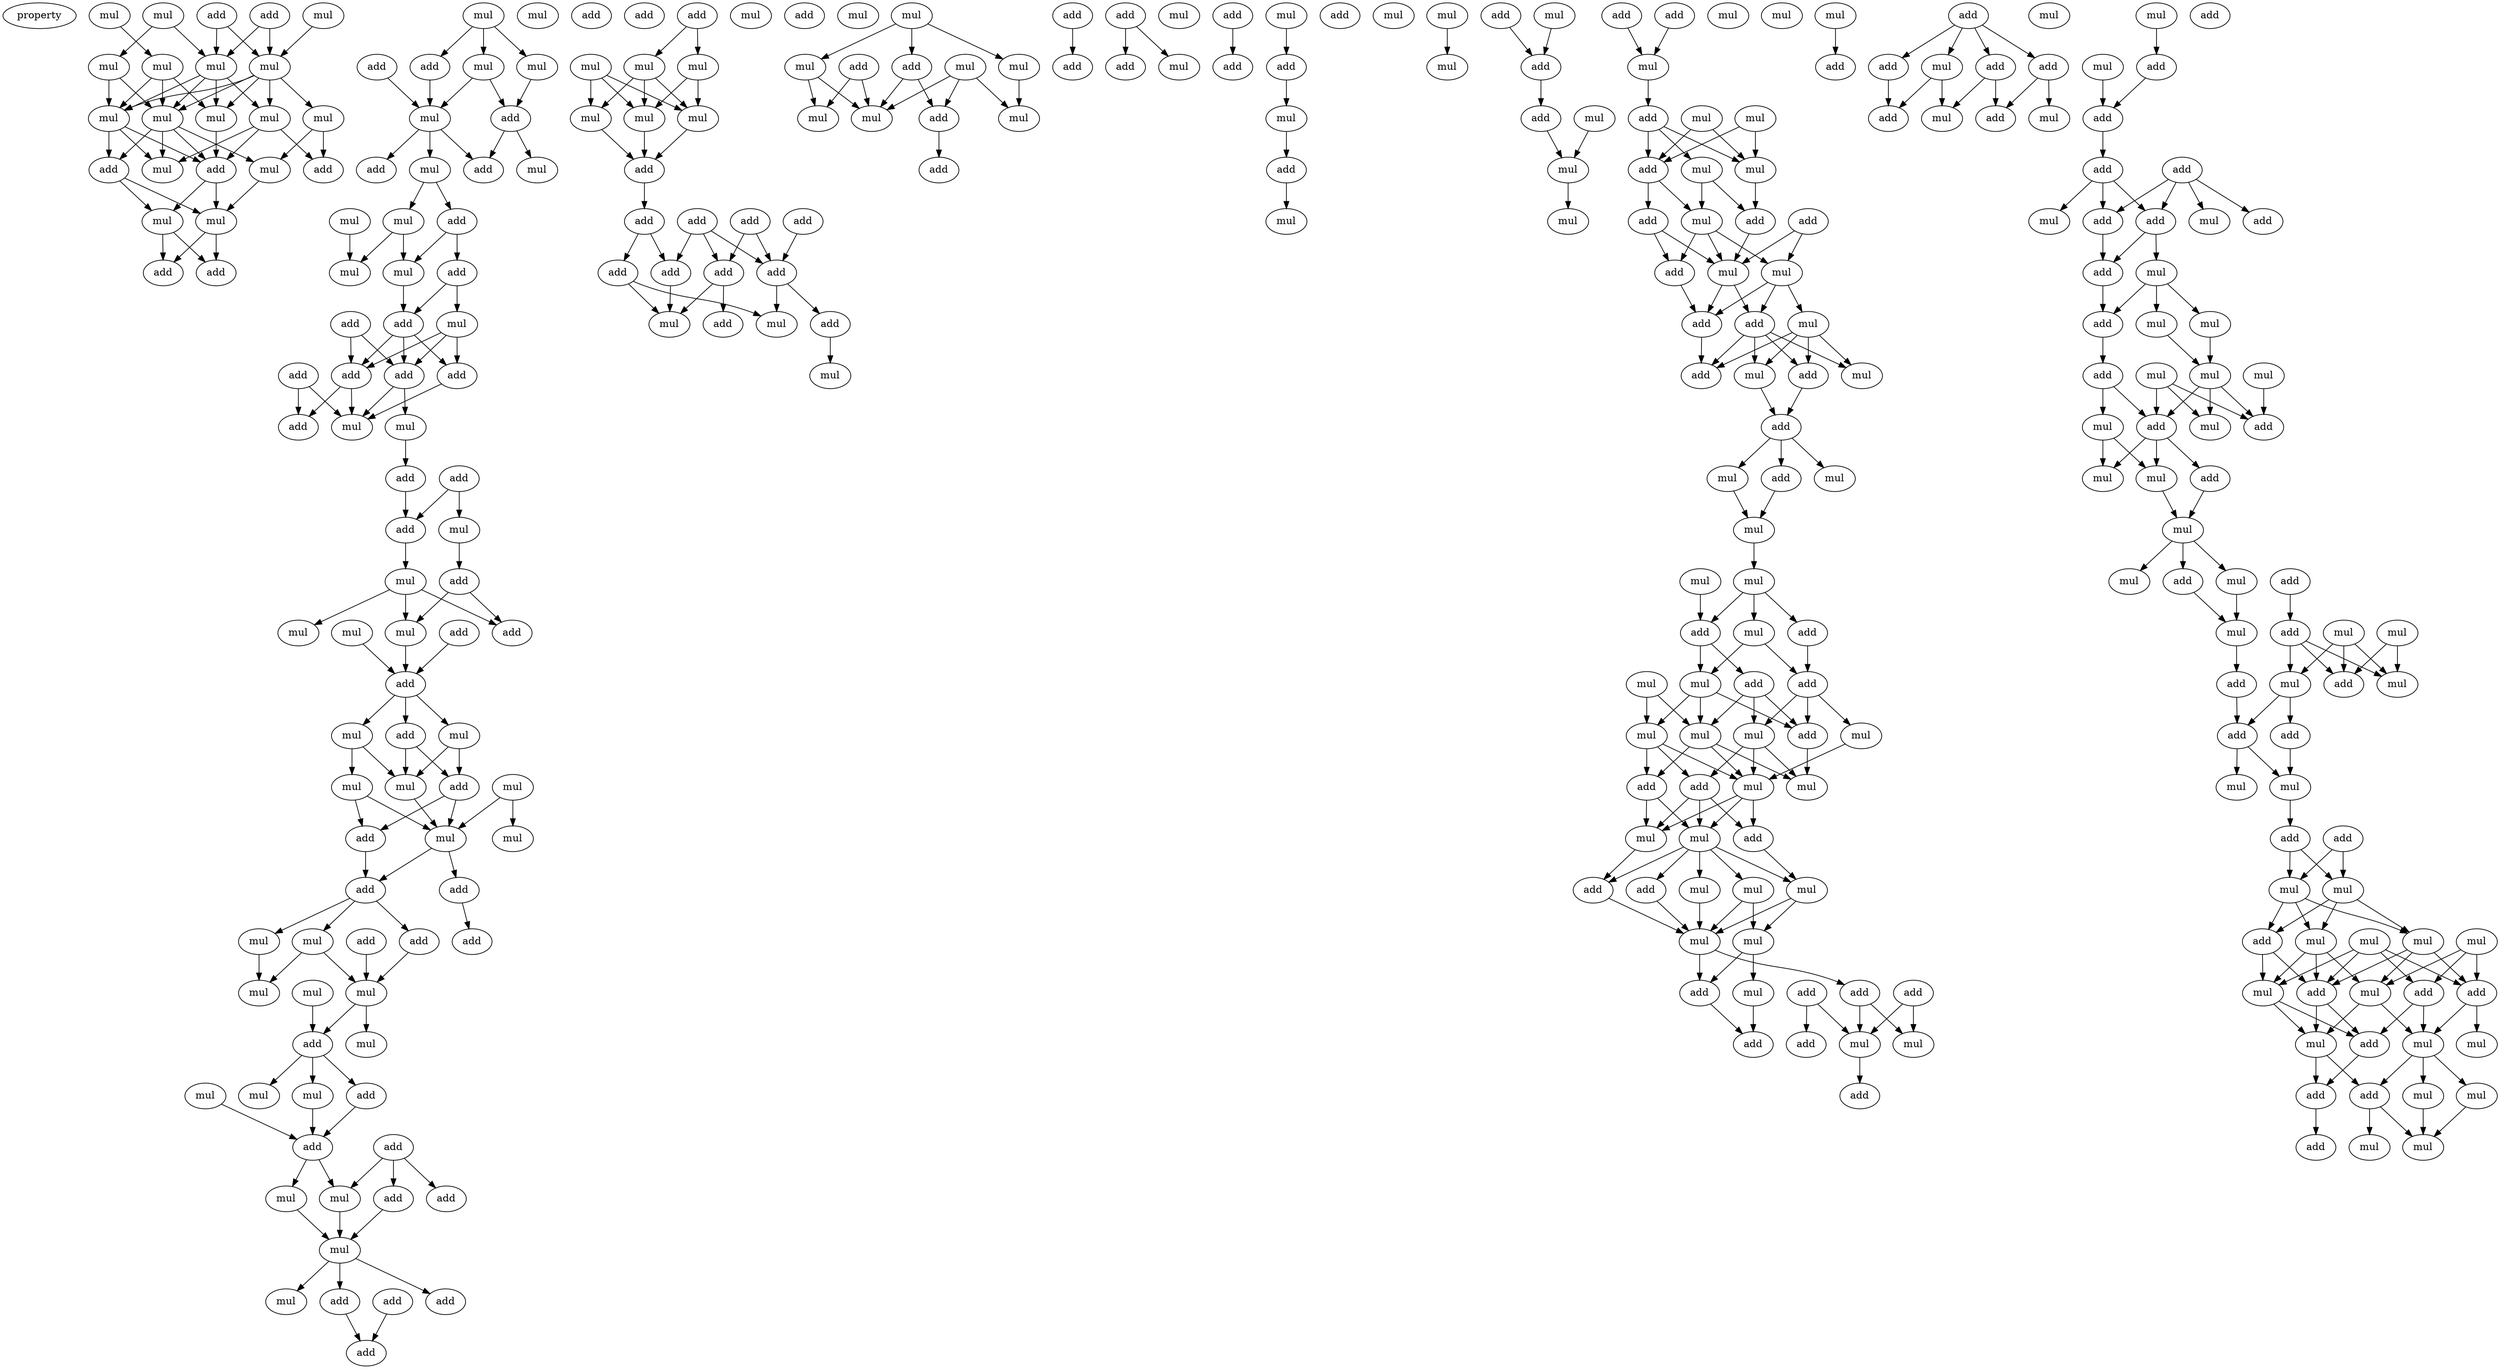digraph {
    node [fontcolor=black]
    property [mul=2,lf=2.0]
    0 [ label = mul ];
    1 [ label = add ];
    2 [ label = add ];
    3 [ label = mul ];
    4 [ label = mul ];
    5 [ label = mul ];
    6 [ label = mul ];
    7 [ label = mul ];
    8 [ label = mul ];
    9 [ label = mul ];
    10 [ label = mul ];
    11 [ label = mul ];
    12 [ label = mul ];
    13 [ label = mul ];
    14 [ label = add ];
    15 [ label = mul ];
    16 [ label = add ];
    17 [ label = add ];
    18 [ label = mul ];
    19 [ label = mul ];
    20 [ label = mul ];
    21 [ label = add ];
    22 [ label = add ];
    23 [ label = mul ];
    24 [ label = mul ];
    25 [ label = add ];
    26 [ label = add ];
    27 [ label = mul ];
    28 [ label = mul ];
    29 [ label = mul ];
    30 [ label = add ];
    31 [ label = mul ];
    32 [ label = add ];
    33 [ label = add ];
    34 [ label = mul ];
    35 [ label = mul ];
    36 [ label = add ];
    37 [ label = mul ];
    38 [ label = mul ];
    39 [ label = add ];
    40 [ label = mul ];
    41 [ label = mul ];
    42 [ label = add ];
    43 [ label = add ];
    44 [ label = add ];
    45 [ label = add ];
    46 [ label = add ];
    47 [ label = add ];
    48 [ label = mul ];
    49 [ label = add ];
    50 [ label = mul ];
    51 [ label = add ];
    52 [ label = add ];
    53 [ label = mul ];
    54 [ label = add ];
    55 [ label = add ];
    56 [ label = mul ];
    57 [ label = mul ];
    58 [ label = add ];
    59 [ label = mul ];
    60 [ label = mul ];
    61 [ label = add ];
    62 [ label = add ];
    63 [ label = mul ];
    64 [ label = mul ];
    65 [ label = add ];
    66 [ label = mul ];
    67 [ label = add ];
    68 [ label = mul ];
    69 [ label = mul ];
    70 [ label = mul ];
    71 [ label = mul ];
    72 [ label = add ];
    73 [ label = add ];
    74 [ label = add ];
    75 [ label = mul ];
    76 [ label = add ];
    77 [ label = add ];
    78 [ label = add ];
    79 [ label = mul ];
    80 [ label = mul ];
    81 [ label = mul ];
    82 [ label = mul ];
    83 [ label = add ];
    84 [ label = mul ];
    85 [ label = mul ];
    86 [ label = mul ];
    87 [ label = add ];
    88 [ label = mul ];
    89 [ label = add ];
    90 [ label = add ];
    91 [ label = add ];
    92 [ label = mul ];
    93 [ label = add ];
    94 [ label = add ];
    95 [ label = mul ];
    96 [ label = mul ];
    97 [ label = mul ];
    98 [ label = add ];
    99 [ label = add ];
    100 [ label = add ];
    101 [ label = add ];
    102 [ label = add ];
    103 [ label = add ];
    104 [ label = mul ];
    105 [ label = mul ];
    106 [ label = mul ];
    107 [ label = mul ];
    108 [ label = mul ];
    109 [ label = mul ];
    110 [ label = mul ];
    111 [ label = add ];
    112 [ label = add ];
    113 [ label = add ];
    114 [ label = add ];
    115 [ label = add ];
    116 [ label = add ];
    117 [ label = add ];
    118 [ label = add ];
    119 [ label = add ];
    120 [ label = add ];
    121 [ label = mul ];
    122 [ label = add ];
    123 [ label = add ];
    124 [ label = mul ];
    125 [ label = mul ];
    126 [ label = mul ];
    127 [ label = mul ];
    128 [ label = mul ];
    129 [ label = mul ];
    130 [ label = add ];
    131 [ label = add ];
    132 [ label = mul ];
    133 [ label = mul ];
    134 [ label = mul ];
    135 [ label = mul ];
    136 [ label = add ];
    137 [ label = add ];
    138 [ label = add ];
    139 [ label = add ];
    140 [ label = add ];
    141 [ label = add ];
    142 [ label = mul ];
    143 [ label = mul ];
    144 [ label = add ];
    145 [ label = add ];
    146 [ label = mul ];
    147 [ label = add ];
    148 [ label = mul ];
    149 [ label = add ];
    150 [ label = mul ];
    151 [ label = add ];
    152 [ label = mul ];
    153 [ label = add ];
    154 [ label = mul ];
    155 [ label = mul ];
    156 [ label = mul ];
    157 [ label = add ];
    158 [ label = mul ];
    159 [ label = add ];
    160 [ label = mul ];
    161 [ label = add ];
    162 [ label = mul ];
    163 [ label = mul ];
    164 [ label = add ];
    165 [ label = mul ];
    166 [ label = mul ];
    167 [ label = mul ];
    168 [ label = add ];
    169 [ label = mul ];
    170 [ label = mul ];
    171 [ label = add ];
    172 [ label = mul ];
    173 [ label = add ];
    174 [ label = add ];
    175 [ label = mul ];
    176 [ label = add ];
    177 [ label = add ];
    178 [ label = mul ];
    179 [ label = mul ];
    180 [ label = add ];
    181 [ label = add ];
    182 [ label = mul ];
    183 [ label = mul ];
    184 [ label = add ];
    185 [ label = add ];
    186 [ label = mul ];
    187 [ label = add ];
    188 [ label = mul ];
    189 [ label = mul ];
    190 [ label = add ];
    191 [ label = mul ];
    192 [ label = mul ];
    193 [ label = mul ];
    194 [ label = add ];
    195 [ label = mul ];
    196 [ label = add ];
    197 [ label = mul ];
    198 [ label = add ];
    199 [ label = add ];
    200 [ label = mul ];
    201 [ label = mul ];
    202 [ label = mul ];
    203 [ label = mul ];
    204 [ label = add ];
    205 [ label = mul ];
    206 [ label = add ];
    207 [ label = mul ];
    208 [ label = add ];
    209 [ label = mul ];
    210 [ label = mul ];
    211 [ label = mul ];
    212 [ label = add ];
    213 [ label = add ];
    214 [ label = mul ];
    215 [ label = mul ];
    216 [ label = add ];
    217 [ label = mul ];
    218 [ label = mul ];
    219 [ label = mul ];
    220 [ label = add ];
    221 [ label = add ];
    222 [ label = add ];
    223 [ label = add ];
    224 [ label = mul ];
    225 [ label = add ];
    226 [ label = add ];
    227 [ label = mul ];
    228 [ label = mul ];
    229 [ label = add ];
    230 [ label = mul ];
    231 [ label = add ];
    232 [ label = add ];
    233 [ label = add ];
    234 [ label = add ];
    235 [ label = mul ];
    236 [ label = add ];
    237 [ label = add ];
    238 [ label = mul ];
    239 [ label = mul ];
    240 [ label = mul ];
    241 [ label = add ];
    242 [ label = mul ];
    243 [ label = add ];
    244 [ label = mul ];
    245 [ label = add ];
    246 [ label = add ];
    247 [ label = add ];
    248 [ label = add ];
    249 [ label = add ];
    250 [ label = mul ];
    251 [ label = add ];
    252 [ label = add ];
    253 [ label = mul ];
    254 [ label = mul ];
    255 [ label = add ];
    256 [ label = mul ];
    257 [ label = add ];
    258 [ label = mul ];
    259 [ label = add ];
    260 [ label = mul ];
    261 [ label = mul ];
    262 [ label = mul ];
    263 [ label = add ];
    264 [ label = mul ];
    265 [ label = add ];
    266 [ label = mul ];
    267 [ label = mul ];
    268 [ label = mul ];
    269 [ label = add ];
    270 [ label = mul ];
    271 [ label = mul ];
    272 [ label = add ];
    273 [ label = add ];
    274 [ label = mul ];
    275 [ label = mul ];
    276 [ label = mul ];
    277 [ label = mul ];
    278 [ label = add ];
    279 [ label = mul ];
    280 [ label = add ];
    281 [ label = mul ];
    282 [ label = add ];
    283 [ label = add ];
    284 [ label = add ];
    285 [ label = mul ];
    286 [ label = mul ];
    287 [ label = add ];
    288 [ label = add ];
    289 [ label = mul ];
    290 [ label = mul ];
    291 [ label = mul ];
    292 [ label = mul ];
    293 [ label = mul ];
    294 [ label = add ];
    295 [ label = mul ];
    296 [ label = add ];
    297 [ label = mul ];
    298 [ label = add ];
    299 [ label = mul ];
    300 [ label = add ];
    301 [ label = mul ];
    302 [ label = mul ];
    303 [ label = mul ];
    304 [ label = add ];
    305 [ label = add ];
    306 [ label = add ];
    307 [ label = mul ];
    308 [ label = mul ];
    309 [ label = mul ];
    310 [ label = mul ];
    311 [ label = add ];
    0 -> 5 [ name = 0 ];
    0 -> 6 [ name = 1 ];
    1 -> 6 [ name = 2 ];
    1 -> 8 [ name = 3 ];
    2 -> 6 [ name = 4 ];
    2 -> 8 [ name = 5 ];
    3 -> 8 [ name = 6 ];
    4 -> 7 [ name = 7 ];
    5 -> 12 [ name = 8 ];
    5 -> 13 [ name = 9 ];
    6 -> 9 [ name = 10 ];
    6 -> 11 [ name = 11 ];
    6 -> 12 [ name = 12 ];
    6 -> 13 [ name = 13 ];
    7 -> 9 [ name = 14 ];
    7 -> 12 [ name = 15 ];
    7 -> 13 [ name = 16 ];
    8 -> 9 [ name = 17 ];
    8 -> 10 [ name = 18 ];
    8 -> 11 [ name = 19 ];
    8 -> 12 [ name = 20 ];
    8 -> 13 [ name = 21 ];
    9 -> 14 [ name = 22 ];
    10 -> 15 [ name = 23 ];
    10 -> 16 [ name = 24 ];
    11 -> 14 [ name = 25 ];
    11 -> 16 [ name = 26 ];
    11 -> 18 [ name = 27 ];
    12 -> 14 [ name = 28 ];
    12 -> 17 [ name = 29 ];
    12 -> 18 [ name = 30 ];
    13 -> 14 [ name = 31 ];
    13 -> 15 [ name = 32 ];
    13 -> 17 [ name = 33 ];
    13 -> 18 [ name = 34 ];
    14 -> 19 [ name = 35 ];
    14 -> 20 [ name = 36 ];
    15 -> 19 [ name = 37 ];
    17 -> 19 [ name = 38 ];
    17 -> 20 [ name = 39 ];
    19 -> 21 [ name = 40 ];
    19 -> 22 [ name = 41 ];
    20 -> 21 [ name = 42 ];
    20 -> 22 [ name = 43 ];
    23 -> 26 [ name = 44 ];
    23 -> 27 [ name = 45 ];
    23 -> 28 [ name = 46 ];
    25 -> 29 [ name = 47 ];
    26 -> 29 [ name = 48 ];
    27 -> 29 [ name = 49 ];
    27 -> 30 [ name = 50 ];
    28 -> 30 [ name = 51 ];
    29 -> 32 [ name = 52 ];
    29 -> 33 [ name = 53 ];
    29 -> 34 [ name = 54 ];
    30 -> 31 [ name = 55 ];
    30 -> 33 [ name = 56 ];
    34 -> 36 [ name = 57 ];
    34 -> 37 [ name = 58 ];
    35 -> 40 [ name = 59 ];
    36 -> 38 [ name = 60 ];
    36 -> 39 [ name = 61 ];
    37 -> 38 [ name = 62 ];
    37 -> 40 [ name = 63 ];
    38 -> 43 [ name = 64 ];
    39 -> 41 [ name = 65 ];
    39 -> 43 [ name = 66 ];
    41 -> 45 [ name = 67 ];
    41 -> 46 [ name = 68 ];
    41 -> 47 [ name = 69 ];
    42 -> 45 [ name = 70 ];
    42 -> 47 [ name = 71 ];
    43 -> 45 [ name = 72 ];
    43 -> 46 [ name = 73 ];
    43 -> 47 [ name = 74 ];
    44 -> 48 [ name = 75 ];
    44 -> 49 [ name = 76 ];
    45 -> 48 [ name = 77 ];
    45 -> 50 [ name = 78 ];
    46 -> 48 [ name = 79 ];
    47 -> 48 [ name = 80 ];
    47 -> 49 [ name = 81 ];
    50 -> 51 [ name = 82 ];
    51 -> 54 [ name = 83 ];
    52 -> 53 [ name = 84 ];
    52 -> 54 [ name = 85 ];
    53 -> 55 [ name = 86 ];
    54 -> 56 [ name = 87 ];
    55 -> 60 [ name = 88 ];
    55 -> 61 [ name = 89 ];
    56 -> 59 [ name = 90 ];
    56 -> 60 [ name = 91 ];
    56 -> 61 [ name = 92 ];
    57 -> 62 [ name = 93 ];
    58 -> 62 [ name = 94 ];
    60 -> 62 [ name = 95 ];
    62 -> 63 [ name = 96 ];
    62 -> 64 [ name = 97 ];
    62 -> 65 [ name = 98 ];
    63 -> 68 [ name = 99 ];
    63 -> 69 [ name = 100 ];
    64 -> 67 [ name = 101 ];
    64 -> 69 [ name = 102 ];
    65 -> 67 [ name = 103 ];
    65 -> 69 [ name = 104 ];
    66 -> 70 [ name = 105 ];
    66 -> 71 [ name = 106 ];
    67 -> 70 [ name = 107 ];
    67 -> 72 [ name = 108 ];
    68 -> 70 [ name = 109 ];
    68 -> 72 [ name = 110 ];
    69 -> 70 [ name = 111 ];
    70 -> 73 [ name = 112 ];
    70 -> 74 [ name = 113 ];
    72 -> 74 [ name = 114 ];
    73 -> 77 [ name = 115 ];
    74 -> 75 [ name = 116 ];
    74 -> 76 [ name = 117 ];
    74 -> 79 [ name = 118 ];
    75 -> 81 [ name = 119 ];
    76 -> 80 [ name = 120 ];
    78 -> 80 [ name = 121 ];
    79 -> 80 [ name = 122 ];
    79 -> 81 [ name = 123 ];
    80 -> 83 [ name = 124 ];
    80 -> 84 [ name = 125 ];
    82 -> 83 [ name = 126 ];
    83 -> 85 [ name = 127 ];
    83 -> 86 [ name = 128 ];
    83 -> 87 [ name = 129 ];
    85 -> 90 [ name = 130 ];
    87 -> 90 [ name = 131 ];
    88 -> 90 [ name = 132 ];
    90 -> 92 [ name = 133 ];
    90 -> 95 [ name = 134 ];
    91 -> 93 [ name = 135 ];
    91 -> 94 [ name = 136 ];
    91 -> 95 [ name = 137 ];
    92 -> 96 [ name = 138 ];
    93 -> 96 [ name = 139 ];
    95 -> 96 [ name = 140 ];
    96 -> 97 [ name = 141 ];
    96 -> 98 [ name = 142 ];
    96 -> 100 [ name = 143 ];
    98 -> 102 [ name = 144 ];
    101 -> 102 [ name = 145 ];
    103 -> 105 [ name = 146 ];
    103 -> 106 [ name = 147 ];
    104 -> 107 [ name = 148 ];
    104 -> 109 [ name = 149 ];
    104 -> 110 [ name = 150 ];
    105 -> 107 [ name = 151 ];
    105 -> 110 [ name = 152 ];
    106 -> 107 [ name = 153 ];
    106 -> 109 [ name = 154 ];
    106 -> 110 [ name = 155 ];
    107 -> 112 [ name = 156 ];
    109 -> 112 [ name = 157 ];
    110 -> 112 [ name = 158 ];
    112 -> 115 [ name = 159 ];
    113 -> 118 [ name = 160 ];
    114 -> 117 [ name = 161 ];
    114 -> 118 [ name = 162 ];
    114 -> 120 [ name = 163 ];
    115 -> 117 [ name = 164 ];
    115 -> 119 [ name = 165 ];
    116 -> 118 [ name = 166 ];
    116 -> 120 [ name = 167 ];
    117 -> 121 [ name = 168 ];
    118 -> 122 [ name = 169 ];
    118 -> 124 [ name = 170 ];
    119 -> 121 [ name = 171 ];
    119 -> 124 [ name = 172 ];
    120 -> 121 [ name = 173 ];
    120 -> 123 [ name = 174 ];
    122 -> 125 [ name = 175 ];
    127 -> 128 [ name = 176 ];
    127 -> 131 [ name = 177 ];
    127 -> 132 [ name = 178 ];
    128 -> 134 [ name = 179 ];
    129 -> 133 [ name = 180 ];
    129 -> 134 [ name = 181 ];
    129 -> 136 [ name = 182 ];
    130 -> 133 [ name = 183 ];
    130 -> 135 [ name = 184 ];
    131 -> 133 [ name = 185 ];
    131 -> 136 [ name = 186 ];
    132 -> 133 [ name = 187 ];
    132 -> 135 [ name = 188 ];
    136 -> 137 [ name = 189 ];
    138 -> 139 [ name = 190 ];
    140 -> 141 [ name = 191 ];
    140 -> 142 [ name = 192 ];
    144 -> 145 [ name = 193 ];
    146 -> 147 [ name = 194 ];
    147 -> 148 [ name = 195 ];
    148 -> 151 [ name = 196 ];
    151 -> 156 [ name = 197 ];
    152 -> 154 [ name = 198 ];
    153 -> 157 [ name = 199 ];
    155 -> 157 [ name = 200 ];
    157 -> 159 [ name = 201 ];
    158 -> 160 [ name = 202 ];
    159 -> 160 [ name = 203 ];
    160 -> 163 [ name = 204 ];
    161 -> 166 [ name = 205 ];
    164 -> 166 [ name = 206 ];
    166 -> 168 [ name = 207 ];
    167 -> 171 [ name = 208 ];
    167 -> 172 [ name = 209 ];
    168 -> 170 [ name = 210 ];
    168 -> 171 [ name = 211 ];
    168 -> 172 [ name = 212 ];
    169 -> 171 [ name = 213 ];
    169 -> 172 [ name = 214 ];
    170 -> 173 [ name = 215 ];
    170 -> 175 [ name = 216 ];
    171 -> 175 [ name = 217 ];
    171 -> 176 [ name = 218 ];
    172 -> 173 [ name = 219 ];
    173 -> 178 [ name = 220 ];
    174 -> 178 [ name = 221 ];
    174 -> 179 [ name = 222 ];
    175 -> 177 [ name = 223 ];
    175 -> 178 [ name = 224 ];
    175 -> 179 [ name = 225 ];
    176 -> 177 [ name = 226 ];
    176 -> 178 [ name = 227 ];
    177 -> 180 [ name = 228 ];
    178 -> 180 [ name = 229 ];
    178 -> 181 [ name = 230 ];
    179 -> 180 [ name = 231 ];
    179 -> 181 [ name = 232 ];
    179 -> 182 [ name = 233 ];
    180 -> 185 [ name = 234 ];
    181 -> 183 [ name = 235 ];
    181 -> 184 [ name = 236 ];
    181 -> 185 [ name = 237 ];
    181 -> 186 [ name = 238 ];
    182 -> 183 [ name = 239 ];
    182 -> 184 [ name = 240 ];
    182 -> 185 [ name = 241 ];
    182 -> 186 [ name = 242 ];
    183 -> 187 [ name = 243 ];
    184 -> 187 [ name = 244 ];
    187 -> 188 [ name = 245 ];
    187 -> 189 [ name = 246 ];
    187 -> 190 [ name = 247 ];
    188 -> 191 [ name = 248 ];
    190 -> 191 [ name = 249 ];
    191 -> 193 [ name = 250 ];
    192 -> 194 [ name = 251 ];
    193 -> 194 [ name = 252 ];
    193 -> 195 [ name = 253 ];
    193 -> 196 [ name = 254 ];
    194 -> 197 [ name = 255 ];
    194 -> 199 [ name = 256 ];
    195 -> 197 [ name = 257 ];
    195 -> 198 [ name = 258 ];
    196 -> 198 [ name = 259 ];
    197 -> 202 [ name = 260 ];
    197 -> 204 [ name = 261 ];
    197 -> 205 [ name = 262 ];
    198 -> 201 [ name = 263 ];
    198 -> 203 [ name = 264 ];
    198 -> 204 [ name = 265 ];
    199 -> 201 [ name = 266 ];
    199 -> 202 [ name = 267 ];
    199 -> 204 [ name = 268 ];
    200 -> 202 [ name = 269 ];
    200 -> 205 [ name = 270 ];
    201 -> 207 [ name = 271 ];
    201 -> 208 [ name = 272 ];
    201 -> 209 [ name = 273 ];
    202 -> 206 [ name = 274 ];
    202 -> 207 [ name = 275 ];
    202 -> 209 [ name = 276 ];
    203 -> 209 [ name = 277 ];
    204 -> 207 [ name = 278 ];
    205 -> 206 [ name = 279 ];
    205 -> 208 [ name = 280 ];
    205 -> 209 [ name = 281 ];
    206 -> 210 [ name = 282 ];
    206 -> 211 [ name = 283 ];
    208 -> 210 [ name = 284 ];
    208 -> 211 [ name = 285 ];
    208 -> 212 [ name = 286 ];
    209 -> 210 [ name = 287 ];
    209 -> 211 [ name = 288 ];
    209 -> 212 [ name = 289 ];
    210 -> 213 [ name = 290 ];
    211 -> 213 [ name = 291 ];
    211 -> 214 [ name = 292 ];
    211 -> 215 [ name = 293 ];
    211 -> 216 [ name = 294 ];
    211 -> 217 [ name = 295 ];
    212 -> 215 [ name = 296 ];
    213 -> 218 [ name = 297 ];
    214 -> 218 [ name = 298 ];
    214 -> 219 [ name = 299 ];
    215 -> 218 [ name = 300 ];
    215 -> 219 [ name = 301 ];
    216 -> 218 [ name = 302 ];
    217 -> 218 [ name = 303 ];
    218 -> 220 [ name = 304 ];
    218 -> 222 [ name = 305 ];
    219 -> 220 [ name = 306 ];
    219 -> 224 [ name = 307 ];
    220 -> 226 [ name = 308 ];
    221 -> 225 [ name = 309 ];
    221 -> 227 [ name = 310 ];
    222 -> 227 [ name = 311 ];
    222 -> 228 [ name = 312 ];
    223 -> 227 [ name = 313 ];
    223 -> 228 [ name = 314 ];
    224 -> 226 [ name = 315 ];
    227 -> 229 [ name = 316 ];
    230 -> 231 [ name = 317 ];
    232 -> 233 [ name = 318 ];
    232 -> 234 [ name = 319 ];
    232 -> 235 [ name = 320 ];
    232 -> 236 [ name = 321 ];
    233 -> 237 [ name = 322 ];
    234 -> 240 [ name = 323 ];
    234 -> 241 [ name = 324 ];
    235 -> 237 [ name = 325 ];
    235 -> 239 [ name = 326 ];
    236 -> 239 [ name = 327 ];
    236 -> 241 [ name = 328 ];
    242 -> 245 [ name = 329 ];
    244 -> 246 [ name = 330 ];
    245 -> 246 [ name = 331 ];
    246 -> 247 [ name = 332 ];
    247 -> 249 [ name = 333 ];
    247 -> 250 [ name = 334 ];
    247 -> 252 [ name = 335 ];
    248 -> 249 [ name = 336 ];
    248 -> 251 [ name = 337 ];
    248 -> 252 [ name = 338 ];
    248 -> 253 [ name = 339 ];
    249 -> 255 [ name = 340 ];
    252 -> 254 [ name = 341 ];
    252 -> 255 [ name = 342 ];
    254 -> 256 [ name = 343 ];
    254 -> 257 [ name = 344 ];
    254 -> 258 [ name = 345 ];
    255 -> 257 [ name = 346 ];
    256 -> 260 [ name = 347 ];
    257 -> 259 [ name = 348 ];
    258 -> 260 [ name = 349 ];
    259 -> 263 [ name = 350 ];
    259 -> 266 [ name = 351 ];
    260 -> 263 [ name = 352 ];
    260 -> 264 [ name = 353 ];
    260 -> 265 [ name = 354 ];
    261 -> 263 [ name = 355 ];
    261 -> 264 [ name = 356 ];
    261 -> 265 [ name = 357 ];
    262 -> 265 [ name = 358 ];
    263 -> 267 [ name = 359 ];
    263 -> 268 [ name = 360 ];
    263 -> 269 [ name = 361 ];
    266 -> 267 [ name = 362 ];
    266 -> 268 [ name = 363 ];
    268 -> 270 [ name = 364 ];
    269 -> 270 [ name = 365 ];
    270 -> 271 [ name = 366 ];
    270 -> 272 [ name = 367 ];
    270 -> 274 [ name = 368 ];
    272 -> 275 [ name = 369 ];
    273 -> 278 [ name = 370 ];
    274 -> 275 [ name = 371 ];
    275 -> 280 [ name = 372 ];
    276 -> 279 [ name = 373 ];
    276 -> 282 [ name = 374 ];
    277 -> 279 [ name = 375 ];
    277 -> 281 [ name = 376 ];
    277 -> 282 [ name = 377 ];
    278 -> 279 [ name = 378 ];
    278 -> 281 [ name = 379 ];
    278 -> 282 [ name = 380 ];
    280 -> 284 [ name = 381 ];
    281 -> 283 [ name = 382 ];
    281 -> 284 [ name = 383 ];
    283 -> 286 [ name = 384 ];
    284 -> 285 [ name = 385 ];
    284 -> 286 [ name = 386 ];
    286 -> 288 [ name = 387 ];
    287 -> 289 [ name = 388 ];
    287 -> 290 [ name = 389 ];
    288 -> 289 [ name = 390 ];
    288 -> 290 [ name = 391 ];
    289 -> 291 [ name = 392 ];
    289 -> 293 [ name = 393 ];
    289 -> 294 [ name = 394 ];
    290 -> 291 [ name = 395 ];
    290 -> 293 [ name = 396 ];
    290 -> 294 [ name = 397 ];
    291 -> 297 [ name = 398 ];
    291 -> 298 [ name = 399 ];
    291 -> 299 [ name = 400 ];
    292 -> 296 [ name = 401 ];
    292 -> 298 [ name = 402 ];
    292 -> 299 [ name = 403 ];
    292 -> 300 [ name = 404 ];
    293 -> 297 [ name = 405 ];
    293 -> 298 [ name = 406 ];
    293 -> 300 [ name = 407 ];
    294 -> 298 [ name = 408 ];
    294 -> 299 [ name = 409 ];
    295 -> 296 [ name = 410 ];
    295 -> 297 [ name = 411 ];
    295 -> 300 [ name = 412 ];
    296 -> 302 [ name = 413 ];
    296 -> 304 [ name = 414 ];
    297 -> 302 [ name = 415 ];
    297 -> 303 [ name = 416 ];
    298 -> 303 [ name = 417 ];
    298 -> 304 [ name = 418 ];
    299 -> 303 [ name = 419 ];
    299 -> 304 [ name = 420 ];
    300 -> 301 [ name = 421 ];
    300 -> 302 [ name = 422 ];
    302 -> 306 [ name = 423 ];
    302 -> 307 [ name = 424 ];
    302 -> 308 [ name = 425 ];
    303 -> 305 [ name = 426 ];
    303 -> 306 [ name = 427 ];
    304 -> 305 [ name = 428 ];
    305 -> 311 [ name = 429 ];
    306 -> 309 [ name = 430 ];
    306 -> 310 [ name = 431 ];
    307 -> 310 [ name = 432 ];
    308 -> 310 [ name = 433 ];
}
